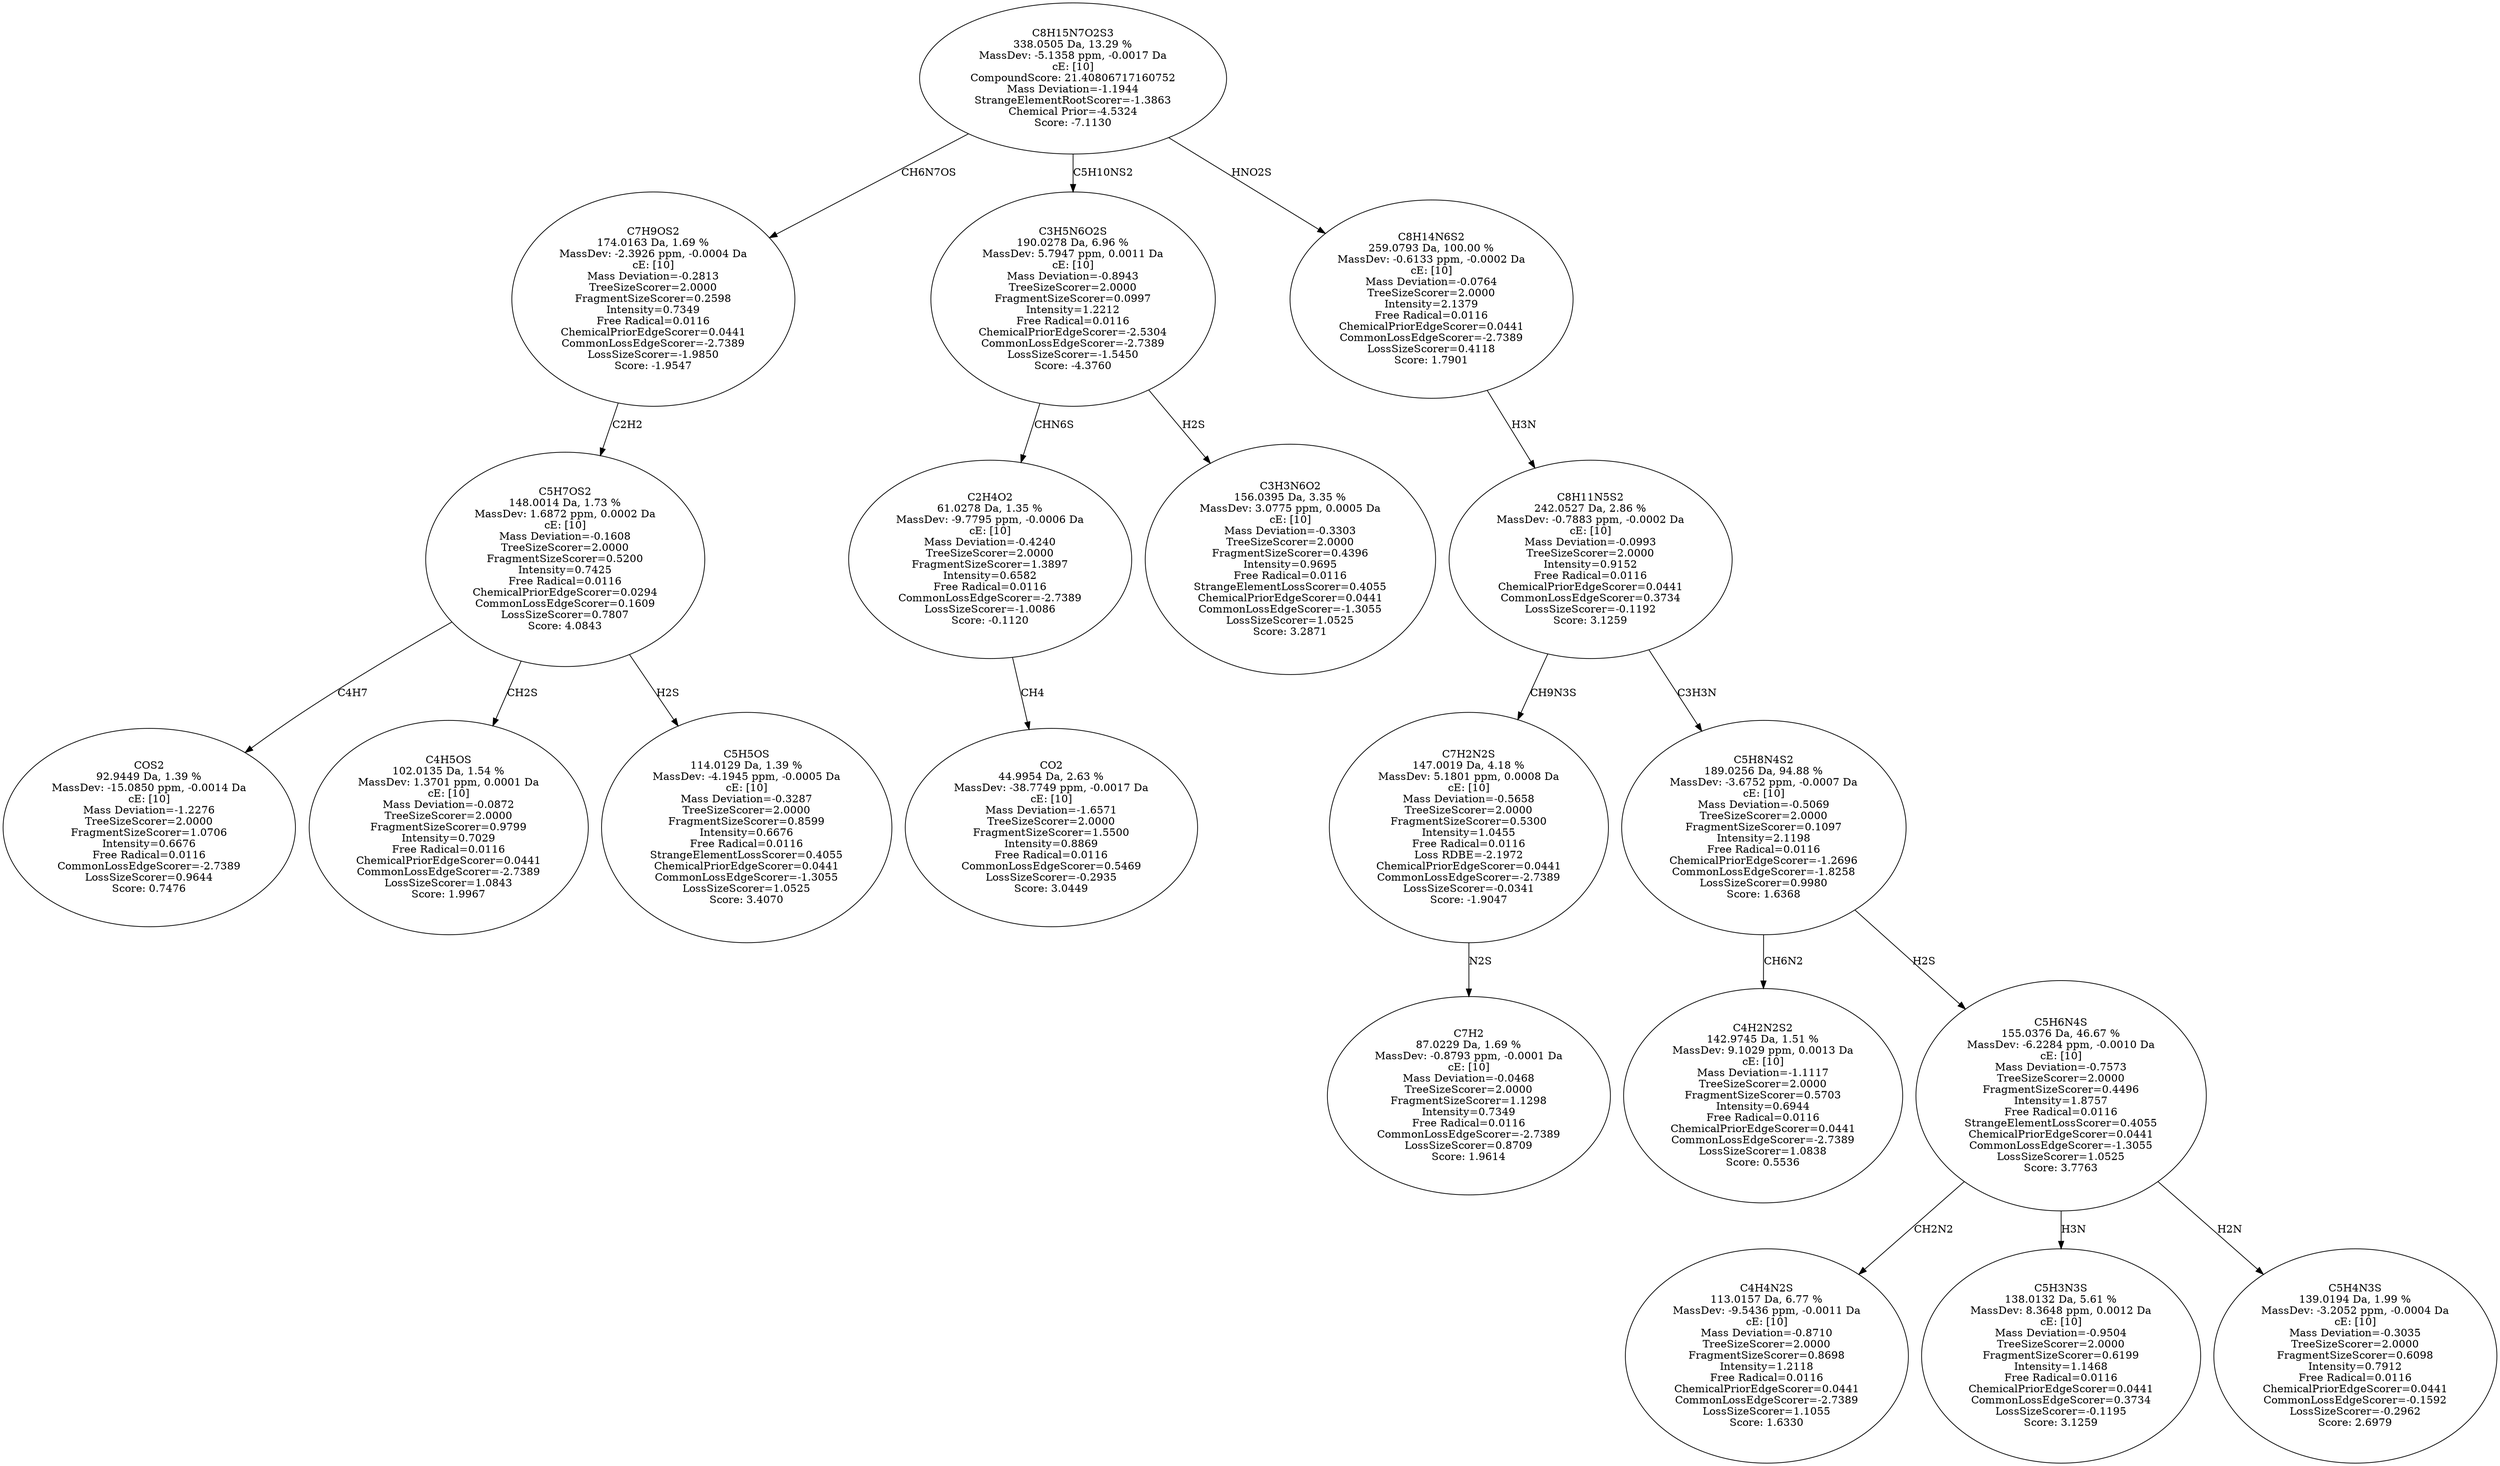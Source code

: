 strict digraph {
v1 [label="COS2\n92.9449 Da, 1.39 %\nMassDev: -15.0850 ppm, -0.0014 Da\ncE: [10]\nMass Deviation=-1.2276\nTreeSizeScorer=2.0000\nFragmentSizeScorer=1.0706\nIntensity=0.6676\nFree Radical=0.0116\nCommonLossEdgeScorer=-2.7389\nLossSizeScorer=0.9644\nScore: 0.7476"];
v2 [label="C4H5OS\n102.0135 Da, 1.54 %\nMassDev: 1.3701 ppm, 0.0001 Da\ncE: [10]\nMass Deviation=-0.0872\nTreeSizeScorer=2.0000\nFragmentSizeScorer=0.9799\nIntensity=0.7029\nFree Radical=0.0116\nChemicalPriorEdgeScorer=0.0441\nCommonLossEdgeScorer=-2.7389\nLossSizeScorer=1.0843\nScore: 1.9967"];
v3 [label="C5H5OS\n114.0129 Da, 1.39 %\nMassDev: -4.1945 ppm, -0.0005 Da\ncE: [10]\nMass Deviation=-0.3287\nTreeSizeScorer=2.0000\nFragmentSizeScorer=0.8599\nIntensity=0.6676\nFree Radical=0.0116\nStrangeElementLossScorer=0.4055\nChemicalPriorEdgeScorer=0.0441\nCommonLossEdgeScorer=-1.3055\nLossSizeScorer=1.0525\nScore: 3.4070"];
v4 [label="C5H7OS2\n148.0014 Da, 1.73 %\nMassDev: 1.6872 ppm, 0.0002 Da\ncE: [10]\nMass Deviation=-0.1608\nTreeSizeScorer=2.0000\nFragmentSizeScorer=0.5200\nIntensity=0.7425\nFree Radical=0.0116\nChemicalPriorEdgeScorer=0.0294\nCommonLossEdgeScorer=0.1609\nLossSizeScorer=0.7807\nScore: 4.0843"];
v5 [label="C7H9OS2\n174.0163 Da, 1.69 %\nMassDev: -2.3926 ppm, -0.0004 Da\ncE: [10]\nMass Deviation=-0.2813\nTreeSizeScorer=2.0000\nFragmentSizeScorer=0.2598\nIntensity=0.7349\nFree Radical=0.0116\nChemicalPriorEdgeScorer=0.0441\nCommonLossEdgeScorer=-2.7389\nLossSizeScorer=-1.9850\nScore: -1.9547"];
v6 [label="CO2\n44.9954 Da, 2.63 %\nMassDev: -38.7749 ppm, -0.0017 Da\ncE: [10]\nMass Deviation=-1.6571\nTreeSizeScorer=2.0000\nFragmentSizeScorer=1.5500\nIntensity=0.8869\nFree Radical=0.0116\nCommonLossEdgeScorer=0.5469\nLossSizeScorer=-0.2935\nScore: 3.0449"];
v7 [label="C2H4O2\n61.0278 Da, 1.35 %\nMassDev: -9.7795 ppm, -0.0006 Da\ncE: [10]\nMass Deviation=-0.4240\nTreeSizeScorer=2.0000\nFragmentSizeScorer=1.3897\nIntensity=0.6582\nFree Radical=0.0116\nCommonLossEdgeScorer=-2.7389\nLossSizeScorer=-1.0086\nScore: -0.1120"];
v8 [label="C3H3N6O2\n156.0395 Da, 3.35 %\nMassDev: 3.0775 ppm, 0.0005 Da\ncE: [10]\nMass Deviation=-0.3303\nTreeSizeScorer=2.0000\nFragmentSizeScorer=0.4396\nIntensity=0.9695\nFree Radical=0.0116\nStrangeElementLossScorer=0.4055\nChemicalPriorEdgeScorer=0.0441\nCommonLossEdgeScorer=-1.3055\nLossSizeScorer=1.0525\nScore: 3.2871"];
v9 [label="C3H5N6O2S\n190.0278 Da, 6.96 %\nMassDev: 5.7947 ppm, 0.0011 Da\ncE: [10]\nMass Deviation=-0.8943\nTreeSizeScorer=2.0000\nFragmentSizeScorer=0.0997\nIntensity=1.2212\nFree Radical=0.0116\nChemicalPriorEdgeScorer=-2.5304\nCommonLossEdgeScorer=-2.7389\nLossSizeScorer=-1.5450\nScore: -4.3760"];
v10 [label="C7H2\n87.0229 Da, 1.69 %\nMassDev: -0.8793 ppm, -0.0001 Da\ncE: [10]\nMass Deviation=-0.0468\nTreeSizeScorer=2.0000\nFragmentSizeScorer=1.1298\nIntensity=0.7349\nFree Radical=0.0116\nCommonLossEdgeScorer=-2.7389\nLossSizeScorer=0.8709\nScore: 1.9614"];
v11 [label="C7H2N2S\n147.0019 Da, 4.18 %\nMassDev: 5.1801 ppm, 0.0008 Da\ncE: [10]\nMass Deviation=-0.5658\nTreeSizeScorer=2.0000\nFragmentSizeScorer=0.5300\nIntensity=1.0455\nFree Radical=0.0116\nLoss RDBE=-2.1972\nChemicalPriorEdgeScorer=0.0441\nCommonLossEdgeScorer=-2.7389\nLossSizeScorer=-0.0341\nScore: -1.9047"];
v12 [label="C4H2N2S2\n142.9745 Da, 1.51 %\nMassDev: 9.1029 ppm, 0.0013 Da\ncE: [10]\nMass Deviation=-1.1117\nTreeSizeScorer=2.0000\nFragmentSizeScorer=0.5703\nIntensity=0.6944\nFree Radical=0.0116\nChemicalPriorEdgeScorer=0.0441\nCommonLossEdgeScorer=-2.7389\nLossSizeScorer=1.0838\nScore: 0.5536"];
v13 [label="C4H4N2S\n113.0157 Da, 6.77 %\nMassDev: -9.5436 ppm, -0.0011 Da\ncE: [10]\nMass Deviation=-0.8710\nTreeSizeScorer=2.0000\nFragmentSizeScorer=0.8698\nIntensity=1.2118\nFree Radical=0.0116\nChemicalPriorEdgeScorer=0.0441\nCommonLossEdgeScorer=-2.7389\nLossSizeScorer=1.1055\nScore: 1.6330"];
v14 [label="C5H3N3S\n138.0132 Da, 5.61 %\nMassDev: 8.3648 ppm, 0.0012 Da\ncE: [10]\nMass Deviation=-0.9504\nTreeSizeScorer=2.0000\nFragmentSizeScorer=0.6199\nIntensity=1.1468\nFree Radical=0.0116\nChemicalPriorEdgeScorer=0.0441\nCommonLossEdgeScorer=0.3734\nLossSizeScorer=-0.1195\nScore: 3.1259"];
v15 [label="C5H4N3S\n139.0194 Da, 1.99 %\nMassDev: -3.2052 ppm, -0.0004 Da\ncE: [10]\nMass Deviation=-0.3035\nTreeSizeScorer=2.0000\nFragmentSizeScorer=0.6098\nIntensity=0.7912\nFree Radical=0.0116\nChemicalPriorEdgeScorer=0.0441\nCommonLossEdgeScorer=-0.1592\nLossSizeScorer=-0.2962\nScore: 2.6979"];
v16 [label="C5H6N4S\n155.0376 Da, 46.67 %\nMassDev: -6.2284 ppm, -0.0010 Da\ncE: [10]\nMass Deviation=-0.7573\nTreeSizeScorer=2.0000\nFragmentSizeScorer=0.4496\nIntensity=1.8757\nFree Radical=0.0116\nStrangeElementLossScorer=0.4055\nChemicalPriorEdgeScorer=0.0441\nCommonLossEdgeScorer=-1.3055\nLossSizeScorer=1.0525\nScore: 3.7763"];
v17 [label="C5H8N4S2\n189.0256 Da, 94.88 %\nMassDev: -3.6752 ppm, -0.0007 Da\ncE: [10]\nMass Deviation=-0.5069\nTreeSizeScorer=2.0000\nFragmentSizeScorer=0.1097\nIntensity=2.1198\nFree Radical=0.0116\nChemicalPriorEdgeScorer=-1.2696\nCommonLossEdgeScorer=-1.8258\nLossSizeScorer=0.9980\nScore: 1.6368"];
v18 [label="C8H11N5S2\n242.0527 Da, 2.86 %\nMassDev: -0.7883 ppm, -0.0002 Da\ncE: [10]\nMass Deviation=-0.0993\nTreeSizeScorer=2.0000\nIntensity=0.9152\nFree Radical=0.0116\nChemicalPriorEdgeScorer=0.0441\nCommonLossEdgeScorer=0.3734\nLossSizeScorer=-0.1192\nScore: 3.1259"];
v19 [label="C8H14N6S2\n259.0793 Da, 100.00 %\nMassDev: -0.6133 ppm, -0.0002 Da\ncE: [10]\nMass Deviation=-0.0764\nTreeSizeScorer=2.0000\nIntensity=2.1379\nFree Radical=0.0116\nChemicalPriorEdgeScorer=0.0441\nCommonLossEdgeScorer=-2.7389\nLossSizeScorer=0.4118\nScore: 1.7901"];
v20 [label="C8H15N7O2S3\n338.0505 Da, 13.29 %\nMassDev: -5.1358 ppm, -0.0017 Da\ncE: [10]\nCompoundScore: 21.40806717160752\nMass Deviation=-1.1944\nStrangeElementRootScorer=-1.3863\nChemical Prior=-4.5324\nScore: -7.1130"];
v4 -> v1 [label="C4H7"];
v4 -> v2 [label="CH2S"];
v4 -> v3 [label="H2S"];
v5 -> v4 [label="C2H2"];
v20 -> v5 [label="CH6N7OS"];
v7 -> v6 [label="CH4"];
v9 -> v7 [label="CHN6S"];
v9 -> v8 [label="H2S"];
v20 -> v9 [label="C5H10NS2"];
v11 -> v10 [label="N2S"];
v18 -> v11 [label="CH9N3S"];
v17 -> v12 [label="CH6N2"];
v16 -> v13 [label="CH2N2"];
v16 -> v14 [label="H3N"];
v16 -> v15 [label="H2N"];
v17 -> v16 [label="H2S"];
v18 -> v17 [label="C3H3N"];
v19 -> v18 [label="H3N"];
v20 -> v19 [label="HNO2S"];
}